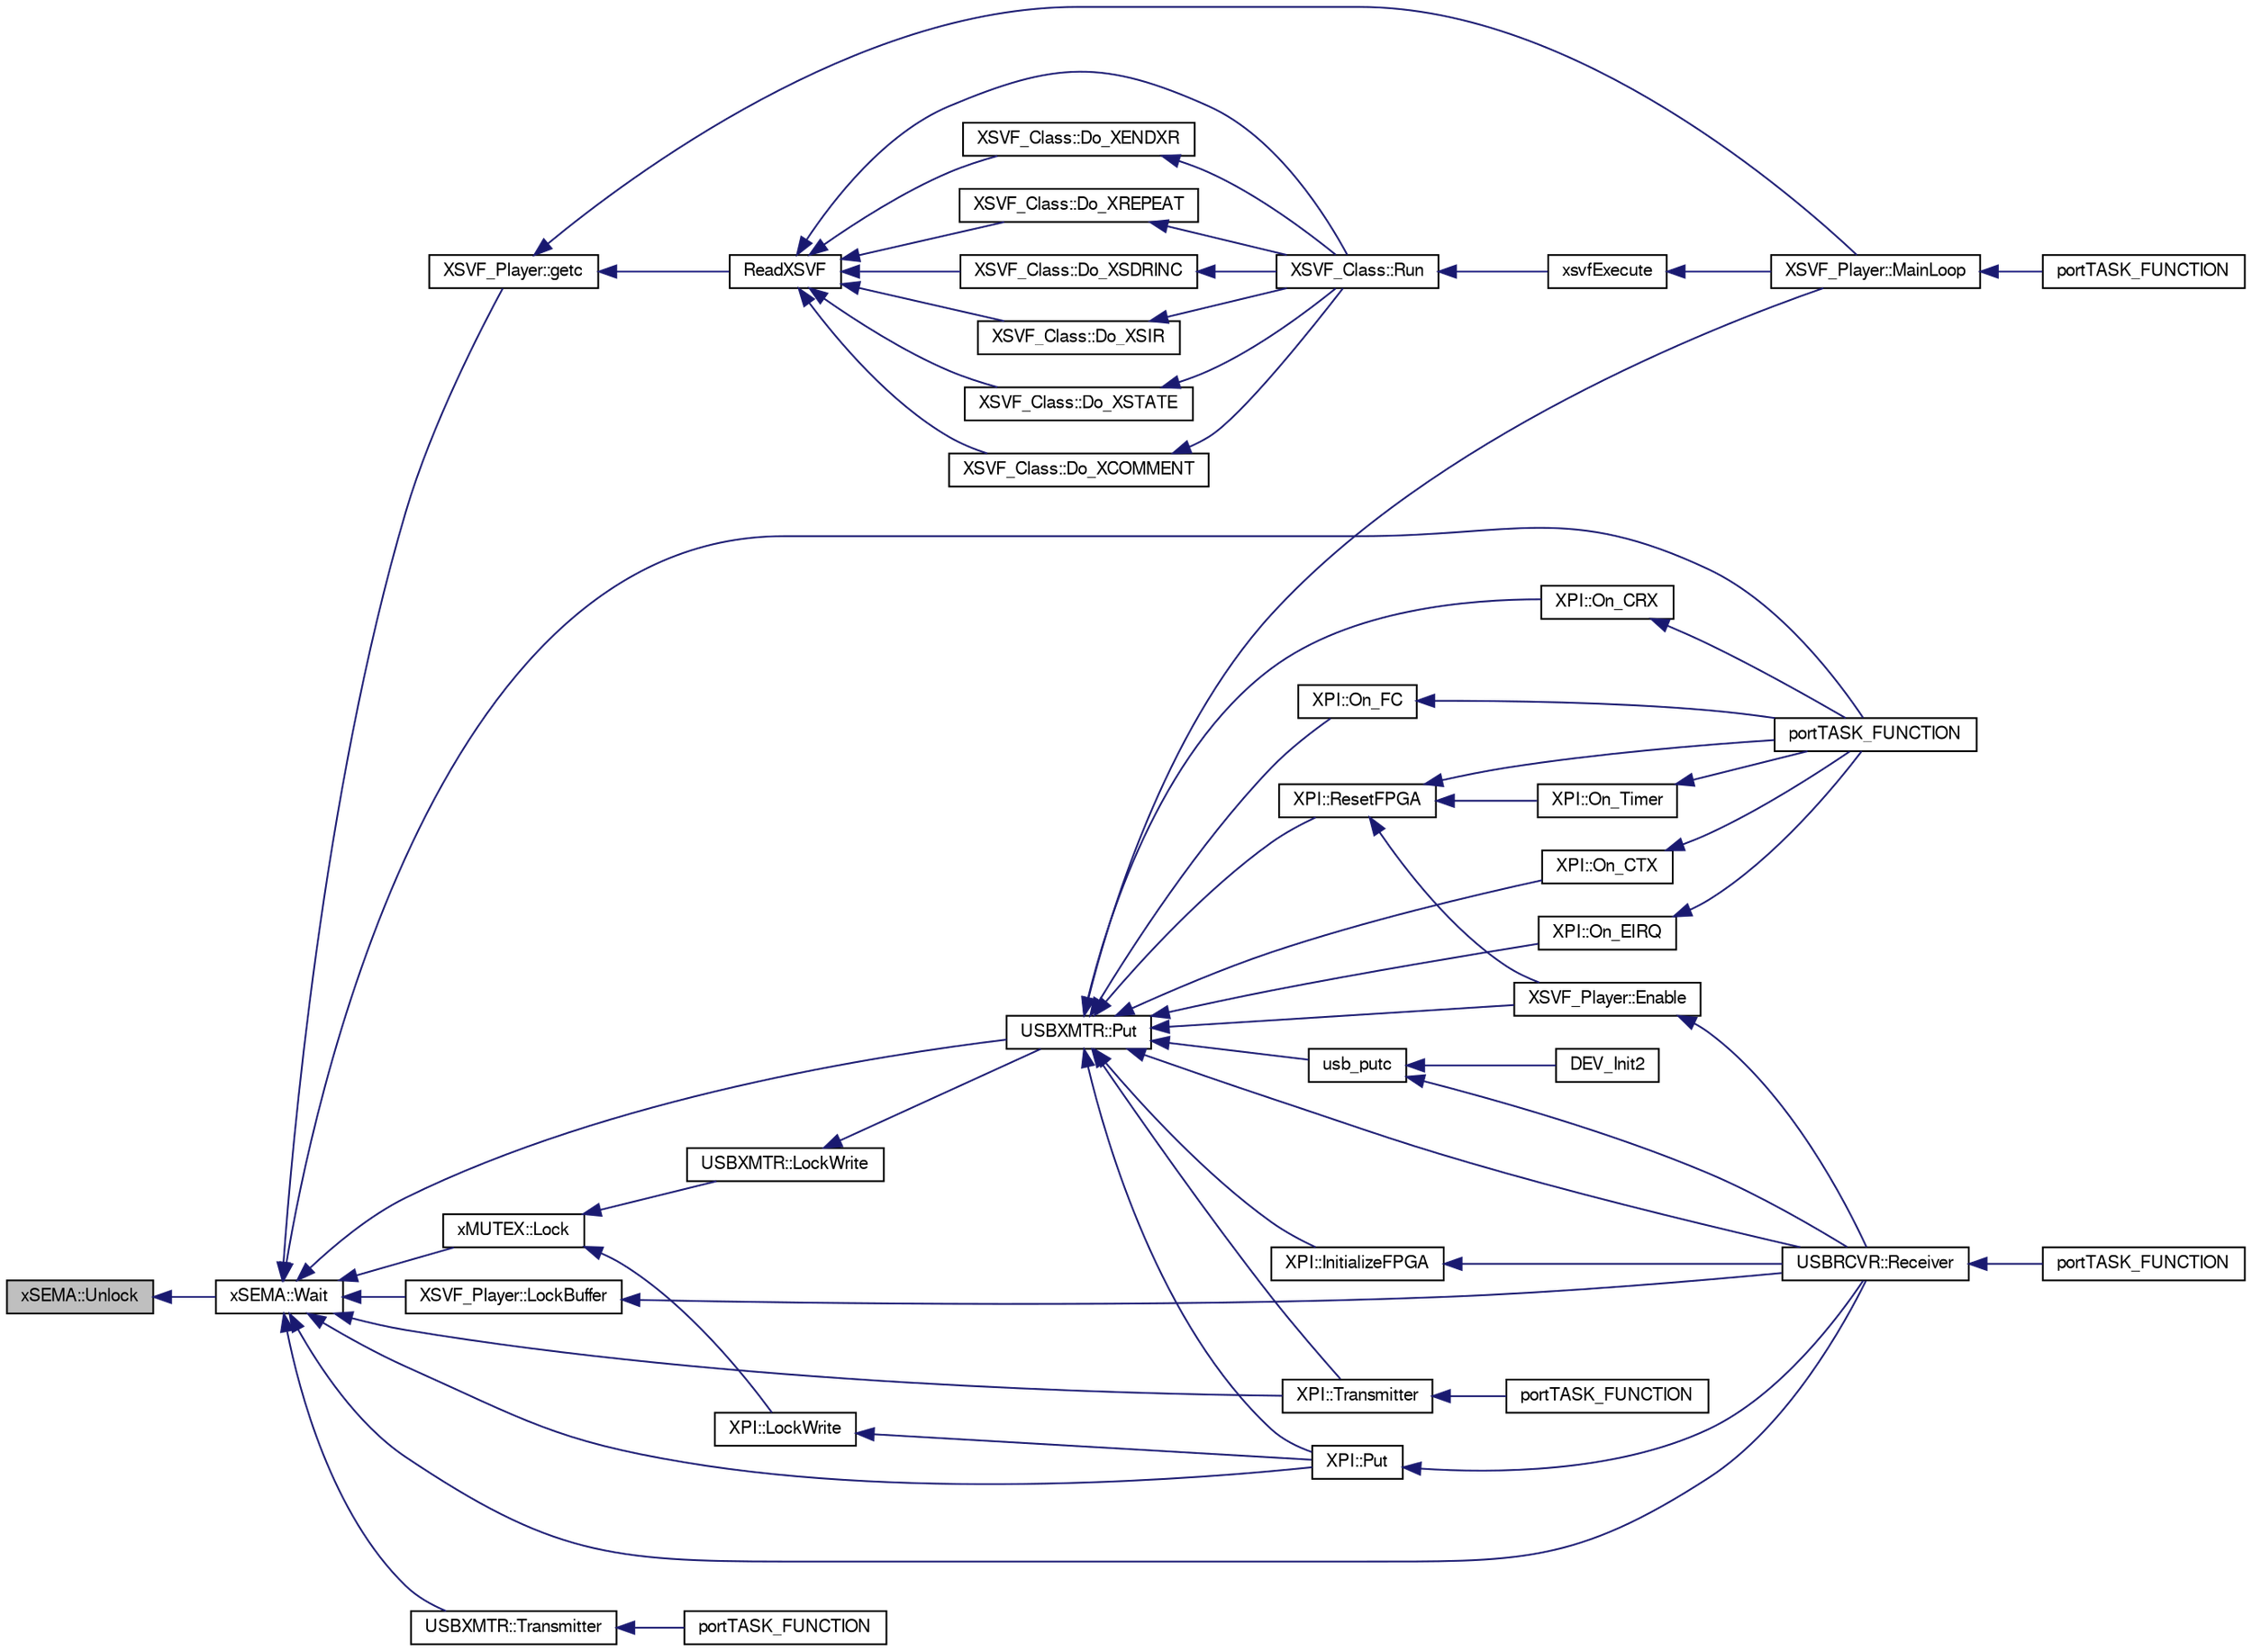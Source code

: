 digraph G
{
  bgcolor="transparent";
  edge [fontname="FreeSans",fontsize=10,labelfontname="FreeSans",labelfontsize=10];
  node [fontname="FreeSans",fontsize=10,shape=record];
  rankdir=LR;
  Node1 [label="xSEMA::Unlock",height=0.2,width=0.4,color="black", fillcolor="grey75", style="filled" fontcolor="black"];
  Node1 -> Node2 [dir=back,color="midnightblue",fontsize=10,style="solid",fontname="FreeSans"];
  Node2 [label="xSEMA::Wait",height=0.2,width=0.4,color="black",URL="$classx_s_e_m_a.html#d398bc33f1c28f28c33ce1796b0e4ca7"];
  Node2 -> Node3 [dir=back,color="midnightblue",fontsize=10,style="solid",fontname="FreeSans"];
  Node3 [label="XSVF_Player::getc",height=0.2,width=0.4,color="black",URL="$class_x_s_v_f___player.html#30c853edaf50b1a4d677131bdb78d277"];
  Node3 -> Node4 [dir=back,color="midnightblue",fontsize=10,style="solid",fontname="FreeSans"];
  Node4 [label="XSVF_Player::MainLoop",height=0.2,width=0.4,color="black",URL="$class_x_s_v_f___player.html#7c68cab8bc1c8d4a40a5a14c7e389a9d"];
  Node4 -> Node5 [dir=back,color="midnightblue",fontsize=10,style="solid",fontname="FreeSans"];
  Node5 [label="portTASK_FUNCTION",height=0.2,width=0.4,color="black",URL="$xsvf_task_8cpp.html#0c8ad39baa20f104db774662d3dcdb35"];
  Node3 -> Node6 [dir=back,color="midnightblue",fontsize=10,style="solid",fontname="FreeSans"];
  Node6 [label="ReadXSVF",height=0.2,width=0.4,color="black",URL="$xsvf_port_8hpp.html#eead376a8e9b9d8b83d3f95f0b440ecc"];
  Node6 -> Node7 [dir=back,color="midnightblue",fontsize=10,style="solid",fontname="FreeSans"];
  Node7 [label="XSVF_Class::Do_XCOMMENT",height=0.2,width=0.4,color="black",URL="$class_x_s_v_f___class.html#ccbb74bef1f29b2a1522413953b06f7e"];
  Node7 -> Node8 [dir=back,color="midnightblue",fontsize=10,style="solid",fontname="FreeSans"];
  Node8 [label="XSVF_Class::Run",height=0.2,width=0.4,color="black",URL="$class_x_s_v_f___class.html#12ccef01bf5a47d54aa357204c0e4636"];
  Node8 -> Node9 [dir=back,color="midnightblue",fontsize=10,style="solid",fontname="FreeSans"];
  Node9 [label="xsvfExecute",height=0.2,width=0.4,color="black",URL="$sam7xpud_8hpp.html#d4776d8f8f33635f5042de6b07c849f6"];
  Node9 -> Node4 [dir=back,color="midnightblue",fontsize=10,style="solid",fontname="FreeSans"];
  Node6 -> Node10 [dir=back,color="midnightblue",fontsize=10,style="solid",fontname="FreeSans"];
  Node10 [label="XSVF_Class::Do_XENDXR",height=0.2,width=0.4,color="black",URL="$class_x_s_v_f___class.html#c16456e7c7645b0f00e476da3298f071"];
  Node10 -> Node8 [dir=back,color="midnightblue",fontsize=10,style="solid",fontname="FreeSans"];
  Node6 -> Node11 [dir=back,color="midnightblue",fontsize=10,style="solid",fontname="FreeSans"];
  Node11 [label="XSVF_Class::Do_XREPEAT",height=0.2,width=0.4,color="black",URL="$class_x_s_v_f___class.html#f63e8462528039052c8a608ec5cf1e4c"];
  Node11 -> Node8 [dir=back,color="midnightblue",fontsize=10,style="solid",fontname="FreeSans"];
  Node6 -> Node12 [dir=back,color="midnightblue",fontsize=10,style="solid",fontname="FreeSans"];
  Node12 [label="XSVF_Class::Do_XSDRINC",height=0.2,width=0.4,color="black",URL="$class_x_s_v_f___class.html#bb4f302bf9104dbb218f451536d7a665"];
  Node12 -> Node8 [dir=back,color="midnightblue",fontsize=10,style="solid",fontname="FreeSans"];
  Node6 -> Node13 [dir=back,color="midnightblue",fontsize=10,style="solid",fontname="FreeSans"];
  Node13 [label="XSVF_Class::Do_XSIR",height=0.2,width=0.4,color="black",URL="$class_x_s_v_f___class.html#bb98c9978279e6e849eba476a76b3964"];
  Node13 -> Node8 [dir=back,color="midnightblue",fontsize=10,style="solid",fontname="FreeSans"];
  Node6 -> Node14 [dir=back,color="midnightblue",fontsize=10,style="solid",fontname="FreeSans"];
  Node14 [label="XSVF_Class::Do_XSTATE",height=0.2,width=0.4,color="black",URL="$class_x_s_v_f___class.html#7ce7cf13775e4d4c6cf0e069bbd6467c"];
  Node14 -> Node8 [dir=back,color="midnightblue",fontsize=10,style="solid",fontname="FreeSans"];
  Node6 -> Node8 [dir=back,color="midnightblue",fontsize=10,style="solid",fontname="FreeSans"];
  Node2 -> Node15 [dir=back,color="midnightblue",fontsize=10,style="solid",fontname="FreeSans"];
  Node15 [label="xMUTEX::Lock",height=0.2,width=0.4,color="black",URL="$classx_m_u_t_e_x.html#529d57424fe4f58d9a13dea66e40ecfa"];
  Node15 -> Node16 [dir=back,color="midnightblue",fontsize=10,style="solid",fontname="FreeSans"];
  Node16 [label="XPI::LockWrite",height=0.2,width=0.4,color="black",URL="$class_x_p_i.html#10ba209398cb347a1f3fced4902037ec"];
  Node16 -> Node17 [dir=back,color="midnightblue",fontsize=10,style="solid",fontname="FreeSans"];
  Node17 [label="XPI::Put",height=0.2,width=0.4,color="black",URL="$class_x_p_i.html#2120b6e3bee2a8eedaf06fad5017eb8a"];
  Node17 -> Node18 [dir=back,color="midnightblue",fontsize=10,style="solid",fontname="FreeSans"];
  Node18 [label="USBRCVR::Receiver",height=0.2,width=0.4,color="black",URL="$class_u_s_b_r_c_v_r.html#f8361a896588ddbb643a4b79b59129b5"];
  Node18 -> Node19 [dir=back,color="midnightblue",fontsize=10,style="solid",fontname="FreeSans"];
  Node19 [label="portTASK_FUNCTION",height=0.2,width=0.4,color="black",URL="$usb_tasks_8cpp.html#bf532eb4d4d55d51477ea9534ab711ca"];
  Node15 -> Node20 [dir=back,color="midnightblue",fontsize=10,style="solid",fontname="FreeSans"];
  Node20 [label="USBXMTR::LockWrite",height=0.2,width=0.4,color="black",URL="$class_u_s_b_x_m_t_r.html#70384f142454df09c3600680cff40274"];
  Node20 -> Node21 [dir=back,color="midnightblue",fontsize=10,style="solid",fontname="FreeSans"];
  Node21 [label="USBXMTR::Put",height=0.2,width=0.4,color="black",URL="$class_u_s_b_x_m_t_r.html#149d280fef7548a52d67fcb5c5ac3ea6"];
  Node21 -> Node22 [dir=back,color="midnightblue",fontsize=10,style="solid",fontname="FreeSans"];
  Node22 [label="XSVF_Player::Enable",height=0.2,width=0.4,color="black",URL="$class_x_s_v_f___player.html#ab49a062790f0a95e08d6f246b2a71b4"];
  Node22 -> Node18 [dir=back,color="midnightblue",fontsize=10,style="solid",fontname="FreeSans"];
  Node21 -> Node23 [dir=back,color="midnightblue",fontsize=10,style="solid",fontname="FreeSans"];
  Node23 [label="XPI::InitializeFPGA",height=0.2,width=0.4,color="black",URL="$class_x_p_i.html#13617d172b308c1448c74f4535b2e73d"];
  Node23 -> Node18 [dir=back,color="midnightblue",fontsize=10,style="solid",fontname="FreeSans"];
  Node21 -> Node4 [dir=back,color="midnightblue",fontsize=10,style="solid",fontname="FreeSans"];
  Node21 -> Node24 [dir=back,color="midnightblue",fontsize=10,style="solid",fontname="FreeSans"];
  Node24 [label="XPI::On_CRX",height=0.2,width=0.4,color="black",URL="$class_x_p_i.html#1c73bd96ebc42e8f5e14bb05c8cd3c86"];
  Node24 -> Node25 [dir=back,color="midnightblue",fontsize=10,style="solid",fontname="FreeSans"];
  Node25 [label="portTASK_FUNCTION",height=0.2,width=0.4,color="black",URL="$sam7xpud_8cpp.html#53afc651bc94988b4b1644f21f16b515"];
  Node21 -> Node26 [dir=back,color="midnightblue",fontsize=10,style="solid",fontname="FreeSans"];
  Node26 [label="XPI::On_CTX",height=0.2,width=0.4,color="black",URL="$class_x_p_i.html#02aa06fd22abe2e2ee4a96ec729e654d"];
  Node26 -> Node25 [dir=back,color="midnightblue",fontsize=10,style="solid",fontname="FreeSans"];
  Node21 -> Node27 [dir=back,color="midnightblue",fontsize=10,style="solid",fontname="FreeSans"];
  Node27 [label="XPI::On_EIRQ",height=0.2,width=0.4,color="black",URL="$class_x_p_i.html#56970d2f3494891b3cf80f3cc846c8df"];
  Node27 -> Node25 [dir=back,color="midnightblue",fontsize=10,style="solid",fontname="FreeSans"];
  Node21 -> Node28 [dir=back,color="midnightblue",fontsize=10,style="solid",fontname="FreeSans"];
  Node28 [label="XPI::On_FC",height=0.2,width=0.4,color="black",URL="$class_x_p_i.html#796dc15fd71882551b5b699d6b408480"];
  Node28 -> Node25 [dir=back,color="midnightblue",fontsize=10,style="solid",fontname="FreeSans"];
  Node21 -> Node17 [dir=back,color="midnightblue",fontsize=10,style="solid",fontname="FreeSans"];
  Node21 -> Node18 [dir=back,color="midnightblue",fontsize=10,style="solid",fontname="FreeSans"];
  Node21 -> Node29 [dir=back,color="midnightblue",fontsize=10,style="solid",fontname="FreeSans"];
  Node29 [label="XPI::ResetFPGA",height=0.2,width=0.4,color="black",URL="$class_x_p_i.html#5c51dda2c789ed0f0eec401f80d92c31"];
  Node29 -> Node22 [dir=back,color="midnightblue",fontsize=10,style="solid",fontname="FreeSans"];
  Node29 -> Node30 [dir=back,color="midnightblue",fontsize=10,style="solid",fontname="FreeSans"];
  Node30 [label="XPI::On_Timer",height=0.2,width=0.4,color="black",URL="$class_x_p_i.html#efca43b014ac7287f1ee782a2db45682"];
  Node30 -> Node25 [dir=back,color="midnightblue",fontsize=10,style="solid",fontname="FreeSans"];
  Node29 -> Node25 [dir=back,color="midnightblue",fontsize=10,style="solid",fontname="FreeSans"];
  Node21 -> Node31 [dir=back,color="midnightblue",fontsize=10,style="solid",fontname="FreeSans"];
  Node31 [label="XPI::Transmitter",height=0.2,width=0.4,color="black",URL="$class_x_p_i.html#2ad25e9e345f55ccaba7f7f7ad15a9a1"];
  Node31 -> Node32 [dir=back,color="midnightblue",fontsize=10,style="solid",fontname="FreeSans"];
  Node32 [label="portTASK_FUNCTION",height=0.2,width=0.4,color="black",URL="$xpi_8cpp.html#dfe1e57f3b27a6e6c56640245fc9a1bd"];
  Node21 -> Node33 [dir=back,color="midnightblue",fontsize=10,style="solid",fontname="FreeSans"];
  Node33 [label="usb_putc",height=0.2,width=0.4,color="black",URL="$sam7xpud_8cpp.html#04af8901fc5c1015eb79acb36ba38ad6"];
  Node33 -> Node34 [dir=back,color="midnightblue",fontsize=10,style="solid",fontname="FreeSans"];
  Node34 [label="DEV_Init2",height=0.2,width=0.4,color="black",URL="$device_8cpp.html#d3dd83edb8d465419e7ab07c6dfb8687"];
  Node33 -> Node18 [dir=back,color="midnightblue",fontsize=10,style="solid",fontname="FreeSans"];
  Node2 -> Node35 [dir=back,color="midnightblue",fontsize=10,style="solid",fontname="FreeSans"];
  Node35 [label="XSVF_Player::LockBuffer",height=0.2,width=0.4,color="black",URL="$class_x_s_v_f___player.html#4e412ad72e7bc50f79f431305ce0c62c"];
  Node35 -> Node18 [dir=back,color="midnightblue",fontsize=10,style="solid",fontname="FreeSans"];
  Node2 -> Node25 [dir=back,color="midnightblue",fontsize=10,style="solid",fontname="FreeSans"];
  Node2 -> Node21 [dir=back,color="midnightblue",fontsize=10,style="solid",fontname="FreeSans"];
  Node2 -> Node17 [dir=back,color="midnightblue",fontsize=10,style="solid",fontname="FreeSans"];
  Node2 -> Node18 [dir=back,color="midnightblue",fontsize=10,style="solid",fontname="FreeSans"];
  Node2 -> Node36 [dir=back,color="midnightblue",fontsize=10,style="solid",fontname="FreeSans"];
  Node36 [label="USBXMTR::Transmitter",height=0.2,width=0.4,color="black",URL="$class_u_s_b_x_m_t_r.html#3bf2078741857a3f8d71871b8eda79fd"];
  Node36 -> Node37 [dir=back,color="midnightblue",fontsize=10,style="solid",fontname="FreeSans"];
  Node37 [label="portTASK_FUNCTION",height=0.2,width=0.4,color="black",URL="$usb_tasks_8cpp.html#2ef57480262824233f0c45f5568d7ac5"];
  Node2 -> Node31 [dir=back,color="midnightblue",fontsize=10,style="solid",fontname="FreeSans"];
}
